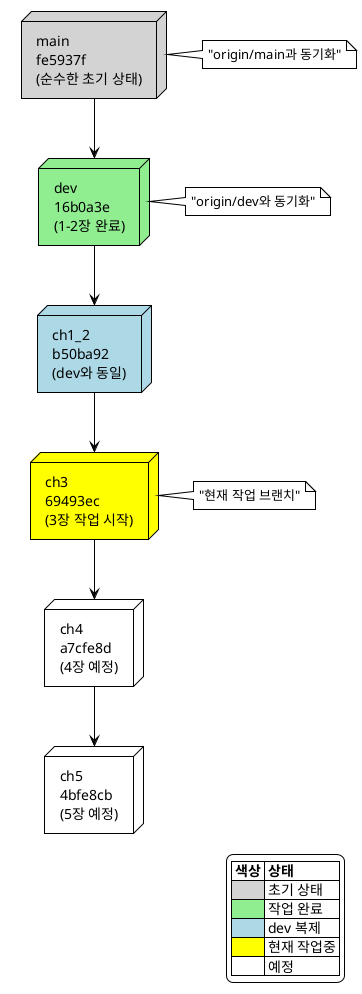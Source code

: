 @startuml git_branches
!theme plain
skinparam backgroundColor transparent
skinparam ArrowColor black
skinparam NodeColor white
skinparam NodeBorderColor black

' 노드 정의
node "main\nfe5937f\n(순수한 초기 상태)" as main #lightgrey
node "dev\n16b0a3e\n(1-2장 완료)" as dev #lightgreen
node "ch1_2\nb50ba92\n(dev와 동일)" as ch1_2 #lightblue
node "ch3\n69493ec\n(3장 작업 시작)" as ch3 #yellow
node "ch4\na7cfe8d\n(4장 예정)" as ch4 #white
node "ch5\n4bfe8cb\n(5장 예정)" as ch5 #white

' 브랜치 관계
main --> dev
dev --> ch1_2
ch1_2 --> ch3
ch3 --> ch4
ch4 --> ch5

note right of main : "origin/main과 동기화"
note right of dev : "origin/dev와 동기화"
note right of ch3 : "현재 작업 브랜치"

legend right
  |= 색상 |= 상태 |
  | <#lightgrey> | 초기 상태 |
  | <#lightgreen> | 작업 완료 |
  | <#lightblue> | dev 복제 |
  | <#yellow> | 현재 작업중 |
  | <#white> | 예정 |
endlegend

@enduml 
